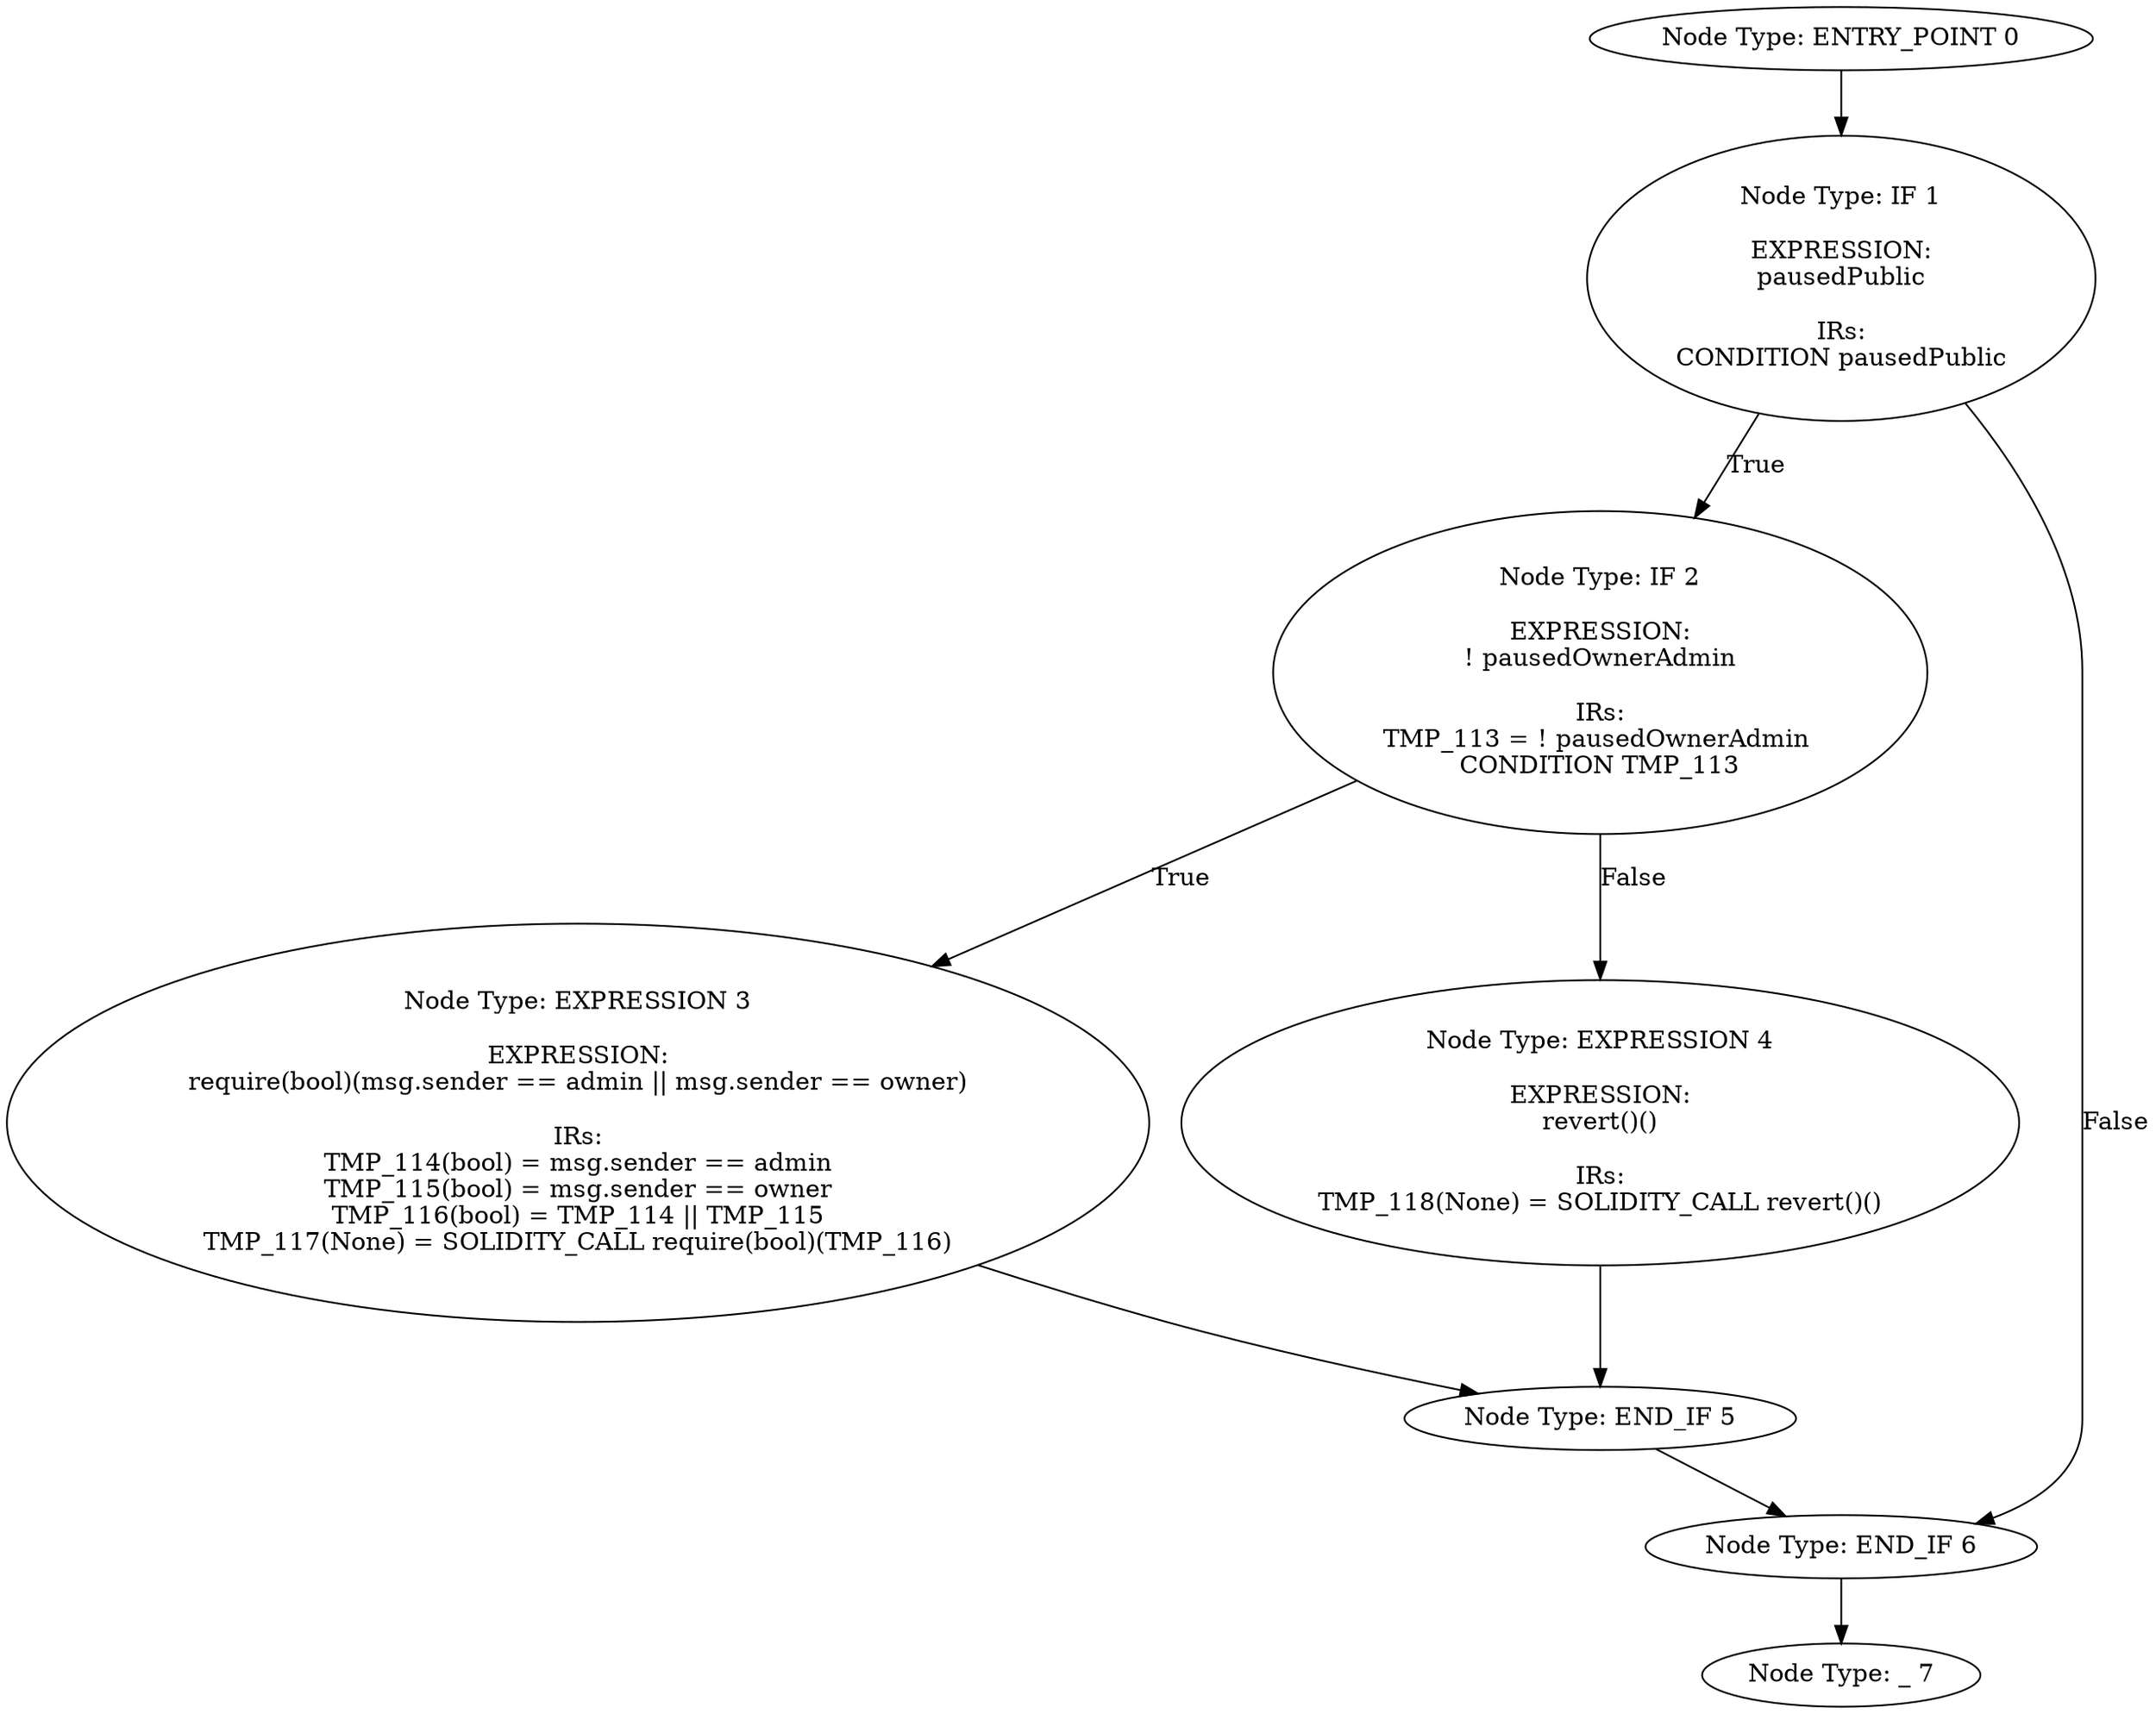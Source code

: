 digraph{
0[label="Node Type: ENTRY_POINT 0
"];
0->1;
1[label="Node Type: IF 1

EXPRESSION:
pausedPublic

IRs:
CONDITION pausedPublic"];
1->2[label="True"];
1->6[label="False"];
2[label="Node Type: IF 2

EXPRESSION:
! pausedOwnerAdmin

IRs:
TMP_113 = ! pausedOwnerAdmin 
CONDITION TMP_113"];
2->3[label="True"];
2->4[label="False"];
3[label="Node Type: EXPRESSION 3

EXPRESSION:
require(bool)(msg.sender == admin || msg.sender == owner)

IRs:
TMP_114(bool) = msg.sender == admin
TMP_115(bool) = msg.sender == owner
TMP_116(bool) = TMP_114 || TMP_115
TMP_117(None) = SOLIDITY_CALL require(bool)(TMP_116)"];
3->5;
4[label="Node Type: EXPRESSION 4

EXPRESSION:
revert()()

IRs:
TMP_118(None) = SOLIDITY_CALL revert()()"];
4->5;
5[label="Node Type: END_IF 5
"];
5->6;
6[label="Node Type: END_IF 6
"];
6->7;
7[label="Node Type: _ 7
"];
}

